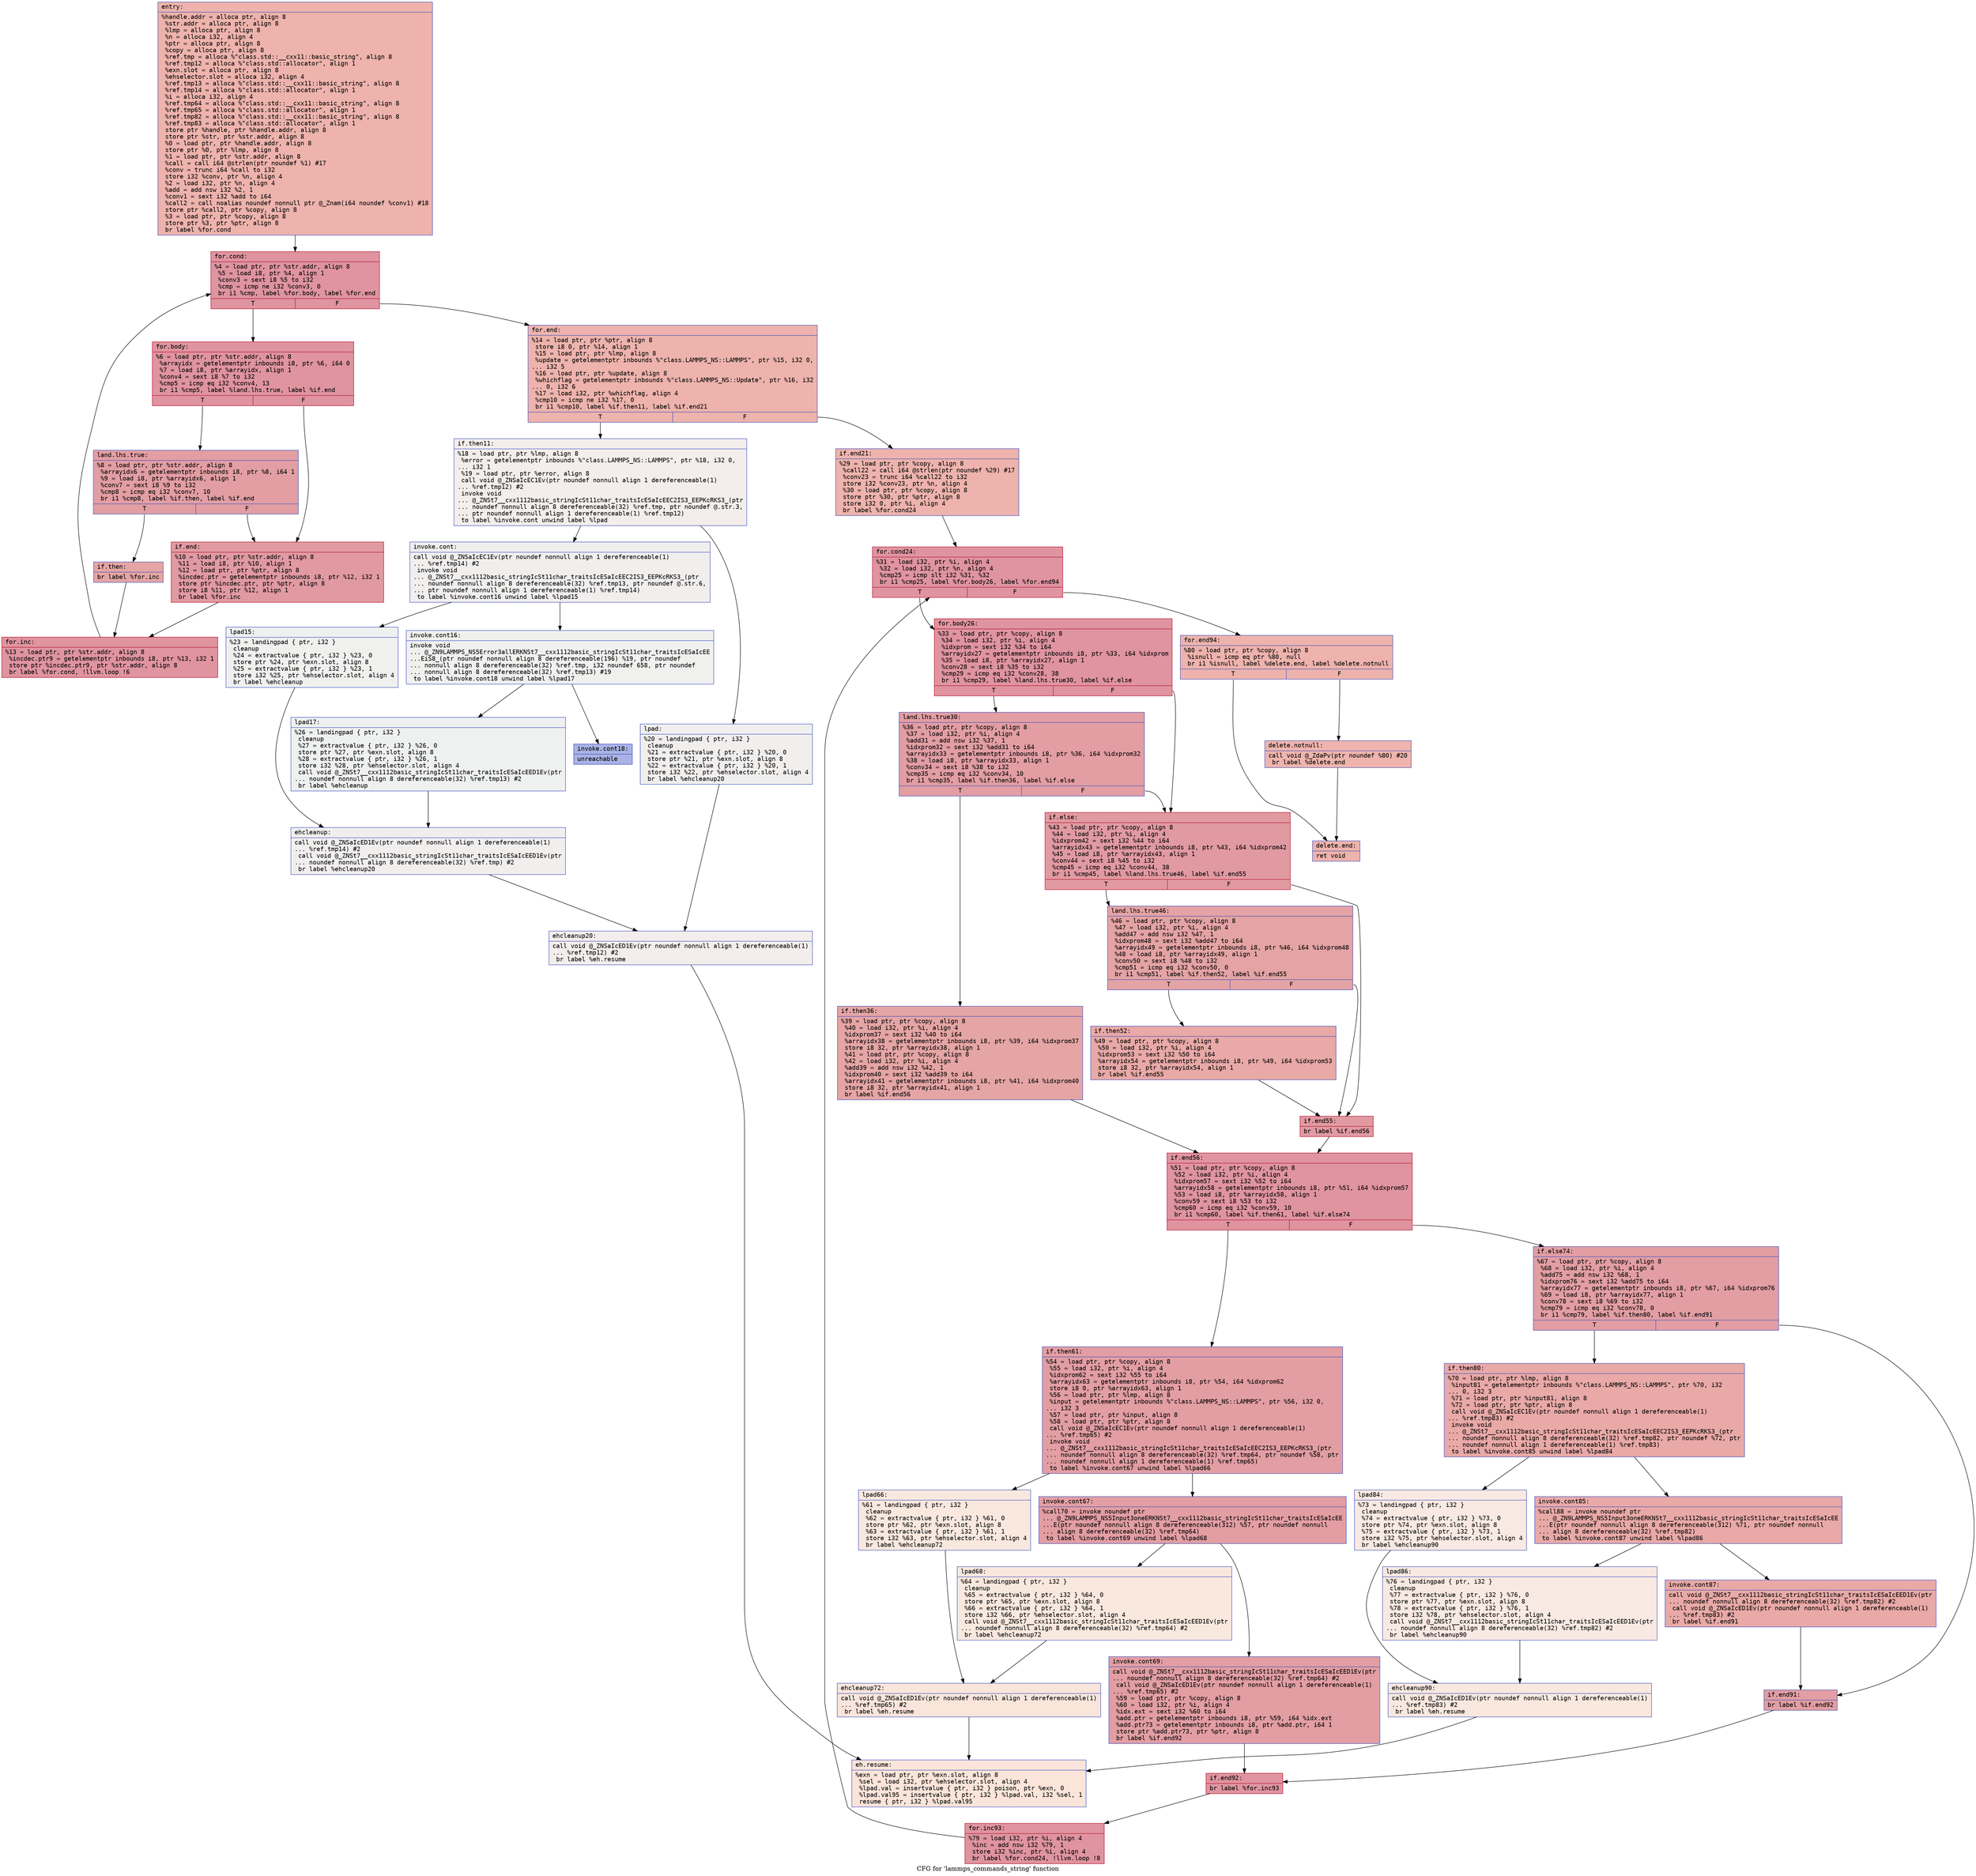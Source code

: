 digraph "CFG for 'lammps_commands_string' function" {
	label="CFG for 'lammps_commands_string' function";

	Node0x55bdf7dbb570 [shape=record,color="#3d50c3ff", style=filled, fillcolor="#d6524470" fontname="Courier",label="{entry:\l|  %handle.addr = alloca ptr, align 8\l  %str.addr = alloca ptr, align 8\l  %lmp = alloca ptr, align 8\l  %n = alloca i32, align 4\l  %ptr = alloca ptr, align 8\l  %copy = alloca ptr, align 8\l  %ref.tmp = alloca %\"class.std::__cxx11::basic_string\", align 8\l  %ref.tmp12 = alloca %\"class.std::allocator\", align 1\l  %exn.slot = alloca ptr, align 8\l  %ehselector.slot = alloca i32, align 4\l  %ref.tmp13 = alloca %\"class.std::__cxx11::basic_string\", align 8\l  %ref.tmp14 = alloca %\"class.std::allocator\", align 1\l  %i = alloca i32, align 4\l  %ref.tmp64 = alloca %\"class.std::__cxx11::basic_string\", align 8\l  %ref.tmp65 = alloca %\"class.std::allocator\", align 1\l  %ref.tmp82 = alloca %\"class.std::__cxx11::basic_string\", align 8\l  %ref.tmp83 = alloca %\"class.std::allocator\", align 1\l  store ptr %handle, ptr %handle.addr, align 8\l  store ptr %str, ptr %str.addr, align 8\l  %0 = load ptr, ptr %handle.addr, align 8\l  store ptr %0, ptr %lmp, align 8\l  %1 = load ptr, ptr %str.addr, align 8\l  %call = call i64 @strlen(ptr noundef %1) #17\l  %conv = trunc i64 %call to i32\l  store i32 %conv, ptr %n, align 4\l  %2 = load i32, ptr %n, align 4\l  %add = add nsw i32 %2, 1\l  %conv1 = sext i32 %add to i64\l  %call2 = call noalias noundef nonnull ptr @_Znam(i64 noundef %conv1) #18\l  store ptr %call2, ptr %copy, align 8\l  %3 = load ptr, ptr %copy, align 8\l  store ptr %3, ptr %ptr, align 8\l  br label %for.cond\l}"];
	Node0x55bdf7dbb570 -> Node0x55bdf7dbc0d0[tooltip="entry -> for.cond\nProbability 100.00%" ];
	Node0x55bdf7dbc0d0 [shape=record,color="#b70d28ff", style=filled, fillcolor="#b70d2870" fontname="Courier",label="{for.cond:\l|  %4 = load ptr, ptr %str.addr, align 8\l  %5 = load i8, ptr %4, align 1\l  %conv3 = sext i8 %5 to i32\l  %cmp = icmp ne i32 %conv3, 0\l  br i1 %cmp, label %for.body, label %for.end\l|{<s0>T|<s1>F}}"];
	Node0x55bdf7dbc0d0:s0 -> Node0x55bdf7dbd590[tooltip="for.cond -> for.body\nProbability 96.88%" ];
	Node0x55bdf7dbc0d0:s1 -> Node0x55bdf7dbd610[tooltip="for.cond -> for.end\nProbability 3.12%" ];
	Node0x55bdf7dbd590 [shape=record,color="#b70d28ff", style=filled, fillcolor="#b70d2870" fontname="Courier",label="{for.body:\l|  %6 = load ptr, ptr %str.addr, align 8\l  %arrayidx = getelementptr inbounds i8, ptr %6, i64 0\l  %7 = load i8, ptr %arrayidx, align 1\l  %conv4 = sext i8 %7 to i32\l  %cmp5 = icmp eq i32 %conv4, 13\l  br i1 %cmp5, label %land.lhs.true, label %if.end\l|{<s0>T|<s1>F}}"];
	Node0x55bdf7dbd590:s0 -> Node0x55bdf7dbdad0[tooltip="for.body -> land.lhs.true\nProbability 50.00%" ];
	Node0x55bdf7dbd590:s1 -> Node0x55bdf7dbdb50[tooltip="for.body -> if.end\nProbability 50.00%" ];
	Node0x55bdf7dbdad0 [shape=record,color="#3d50c3ff", style=filled, fillcolor="#be242e70" fontname="Courier",label="{land.lhs.true:\l|  %8 = load ptr, ptr %str.addr, align 8\l  %arrayidx6 = getelementptr inbounds i8, ptr %8, i64 1\l  %9 = load i8, ptr %arrayidx6, align 1\l  %conv7 = sext i8 %9 to i32\l  %cmp8 = icmp eq i32 %conv7, 10\l  br i1 %cmp8, label %if.then, label %if.end\l|{<s0>T|<s1>F}}"];
	Node0x55bdf7dbdad0:s0 -> Node0x55bdf7dbdfe0[tooltip="land.lhs.true -> if.then\nProbability 50.00%" ];
	Node0x55bdf7dbdad0:s1 -> Node0x55bdf7dbdb50[tooltip="land.lhs.true -> if.end\nProbability 50.00%" ];
	Node0x55bdf7dbdfe0 [shape=record,color="#3d50c3ff", style=filled, fillcolor="#c5333470" fontname="Courier",label="{if.then:\l|  br label %for.inc\l}"];
	Node0x55bdf7dbdfe0 -> Node0x55bdf7dbe100[tooltip="if.then -> for.inc\nProbability 100.00%" ];
	Node0x55bdf7dbdb50 [shape=record,color="#b70d28ff", style=filled, fillcolor="#bb1b2c70" fontname="Courier",label="{if.end:\l|  %10 = load ptr, ptr %str.addr, align 8\l  %11 = load i8, ptr %10, align 1\l  %12 = load ptr, ptr %ptr, align 8\l  %incdec.ptr = getelementptr inbounds i8, ptr %12, i32 1\l  store ptr %incdec.ptr, ptr %ptr, align 8\l  store i8 %11, ptr %12, align 1\l  br label %for.inc\l}"];
	Node0x55bdf7dbdb50 -> Node0x55bdf7dbe100[tooltip="if.end -> for.inc\nProbability 100.00%" ];
	Node0x55bdf7dbe100 [shape=record,color="#b70d28ff", style=filled, fillcolor="#b70d2870" fontname="Courier",label="{for.inc:\l|  %13 = load ptr, ptr %str.addr, align 8\l  %incdec.ptr9 = getelementptr inbounds i8, ptr %13, i32 1\l  store ptr %incdec.ptr9, ptr %str.addr, align 8\l  br label %for.cond, !llvm.loop !6\l}"];
	Node0x55bdf7dbe100 -> Node0x55bdf7dbc0d0[tooltip="for.inc -> for.cond\nProbability 100.00%" ];
	Node0x55bdf7dbd610 [shape=record,color="#3d50c3ff", style=filled, fillcolor="#d6524470" fontname="Courier",label="{for.end:\l|  %14 = load ptr, ptr %ptr, align 8\l  store i8 0, ptr %14, align 1\l  %15 = load ptr, ptr %lmp, align 8\l  %update = getelementptr inbounds %\"class.LAMMPS_NS::LAMMPS\", ptr %15, i32 0,\l... i32 5\l  %16 = load ptr, ptr %update, align 8\l  %whichflag = getelementptr inbounds %\"class.LAMMPS_NS::Update\", ptr %16, i32\l... 0, i32 6\l  %17 = load i32, ptr %whichflag, align 4\l  %cmp10 = icmp ne i32 %17, 0\l  br i1 %cmp10, label %if.then11, label %if.end21\l|{<s0>T|<s1>F}}"];
	Node0x55bdf7dbd610:s0 -> Node0x55bdf7dbeee0[tooltip="for.end -> if.then11\nProbability 0.00%" ];
	Node0x55bdf7dbd610:s1 -> Node0x55bdf7dbef60[tooltip="for.end -> if.end21\nProbability 100.00%" ];
	Node0x55bdf7dbeee0 [shape=record,color="#3d50c3ff", style=filled, fillcolor="#e5d8d170" fontname="Courier",label="{if.then11:\l|  %18 = load ptr, ptr %lmp, align 8\l  %error = getelementptr inbounds %\"class.LAMMPS_NS::LAMMPS\", ptr %18, i32 0,\l... i32 1\l  %19 = load ptr, ptr %error, align 8\l  call void @_ZNSaIcEC1Ev(ptr noundef nonnull align 1 dereferenceable(1)\l... %ref.tmp12) #2\l  invoke void\l... @_ZNSt7__cxx1112basic_stringIcSt11char_traitsIcESaIcEEC2IS3_EEPKcRKS3_(ptr\l... noundef nonnull align 8 dereferenceable(32) %ref.tmp, ptr noundef @.str.3,\l... ptr noundef nonnull align 1 dereferenceable(1) %ref.tmp12)\l          to label %invoke.cont unwind label %lpad\l}"];
	Node0x55bdf7dbeee0 -> Node0x55bdf7dbf3f0[tooltip="if.then11 -> invoke.cont\nProbability 50.00%" ];
	Node0x55bdf7dbeee0 -> Node0x55bdf7dbcec0[tooltip="if.then11 -> lpad\nProbability 50.00%" ];
	Node0x55bdf7dbf3f0 [shape=record,color="#3d50c3ff", style=filled, fillcolor="#e0dbd870" fontname="Courier",label="{invoke.cont:\l|  call void @_ZNSaIcEC1Ev(ptr noundef nonnull align 1 dereferenceable(1)\l... %ref.tmp14) #2\l  invoke void\l... @_ZNSt7__cxx1112basic_stringIcSt11char_traitsIcESaIcEEC2IS3_EEPKcRKS3_(ptr\l... noundef nonnull align 8 dereferenceable(32) %ref.tmp13, ptr noundef @.str.6,\l... ptr noundef nonnull align 1 dereferenceable(1) %ref.tmp14)\l          to label %invoke.cont16 unwind label %lpad15\l}"];
	Node0x55bdf7dbf3f0 -> Node0x55bdf7dbfa90[tooltip="invoke.cont -> invoke.cont16\nProbability 50.00%" ];
	Node0x55bdf7dbf3f0 -> Node0x55bdf7dbfae0[tooltip="invoke.cont -> lpad15\nProbability 50.00%" ];
	Node0x55bdf7dbfa90 [shape=record,color="#3d50c3ff", style=filled, fillcolor="#dedcdb70" fontname="Courier",label="{invoke.cont16:\l|  invoke void\l... @_ZN9LAMMPS_NS5Error3allERKNSt7__cxx1112basic_stringIcSt11char_traitsIcESaIcEE\l...EiS8_(ptr noundef nonnull align 8 dereferenceable(196) %19, ptr noundef\l... nonnull align 8 dereferenceable(32) %ref.tmp, i32 noundef 658, ptr noundef\l... nonnull align 8 dereferenceable(32) %ref.tmp13) #19\l          to label %invoke.cont18 unwind label %lpad17\l}"];
	Node0x55bdf7dbfa90 -> Node0x55bdf7dbd190[tooltip="invoke.cont16 -> invoke.cont18\nProbability 0.00%" ];
	Node0x55bdf7dbfa90 -> Node0x55bdf7dbfe00[tooltip="invoke.cont16 -> lpad17\nProbability 100.00%" ];
	Node0x55bdf7dbd190 [shape=record,color="#3d50c3ff", style=filled, fillcolor="#3d50c370" fontname="Courier",label="{invoke.cont18:\l|  unreachable\l}"];
	Node0x55bdf7dbcec0 [shape=record,color="#3d50c3ff", style=filled, fillcolor="#e0dbd870" fontname="Courier",label="{lpad:\l|  %20 = landingpad \{ ptr, i32 \}\l          cleanup\l  %21 = extractvalue \{ ptr, i32 \} %20, 0\l  store ptr %21, ptr %exn.slot, align 8\l  %22 = extractvalue \{ ptr, i32 \} %20, 1\l  store i32 %22, ptr %ehselector.slot, align 4\l  br label %ehcleanup20\l}"];
	Node0x55bdf7dbcec0 -> Node0x55bdf7dc03c0[tooltip="lpad -> ehcleanup20\nProbability 100.00%" ];
	Node0x55bdf7dbfae0 [shape=record,color="#3d50c3ff", style=filled, fillcolor="#dedcdb70" fontname="Courier",label="{lpad15:\l|  %23 = landingpad \{ ptr, i32 \}\l          cleanup\l  %24 = extractvalue \{ ptr, i32 \} %23, 0\l  store ptr %24, ptr %exn.slot, align 8\l  %25 = extractvalue \{ ptr, i32 \} %23, 1\l  store i32 %25, ptr %ehselector.slot, align 4\l  br label %ehcleanup\l}"];
	Node0x55bdf7dbfae0 -> Node0x55bdf7dc0710[tooltip="lpad15 -> ehcleanup\nProbability 100.00%" ];
	Node0x55bdf7dbfe00 [shape=record,color="#3d50c3ff", style=filled, fillcolor="#dbdcde70" fontname="Courier",label="{lpad17:\l|  %26 = landingpad \{ ptr, i32 \}\l          cleanup\l  %27 = extractvalue \{ ptr, i32 \} %26, 0\l  store ptr %27, ptr %exn.slot, align 8\l  %28 = extractvalue \{ ptr, i32 \} %26, 1\l  store i32 %28, ptr %ehselector.slot, align 4\l  call void @_ZNSt7__cxx1112basic_stringIcSt11char_traitsIcESaIcEED1Ev(ptr\l... noundef nonnull align 8 dereferenceable(32) %ref.tmp13) #2\l  br label %ehcleanup\l}"];
	Node0x55bdf7dbfe00 -> Node0x55bdf7dc0710[tooltip="lpad17 -> ehcleanup\nProbability 100.00%" ];
	Node0x55bdf7dc0710 [shape=record,color="#3d50c3ff", style=filled, fillcolor="#e0dbd870" fontname="Courier",label="{ehcleanup:\l|  call void @_ZNSaIcED1Ev(ptr noundef nonnull align 1 dereferenceable(1)\l... %ref.tmp14) #2\l  call void @_ZNSt7__cxx1112basic_stringIcSt11char_traitsIcESaIcEED1Ev(ptr\l... noundef nonnull align 8 dereferenceable(32) %ref.tmp) #2\l  br label %ehcleanup20\l}"];
	Node0x55bdf7dc0710 -> Node0x55bdf7dc03c0[tooltip="ehcleanup -> ehcleanup20\nProbability 100.00%" ];
	Node0x55bdf7dc03c0 [shape=record,color="#3d50c3ff", style=filled, fillcolor="#e5d8d170" fontname="Courier",label="{ehcleanup20:\l|  call void @_ZNSaIcED1Ev(ptr noundef nonnull align 1 dereferenceable(1)\l... %ref.tmp12) #2\l  br label %eh.resume\l}"];
	Node0x55bdf7dc03c0 -> Node0x55bdf7dc0fc0[tooltip="ehcleanup20 -> eh.resume\nProbability 100.00%" ];
	Node0x55bdf7dbef60 [shape=record,color="#3d50c3ff", style=filled, fillcolor="#d6524470" fontname="Courier",label="{if.end21:\l|  %29 = load ptr, ptr %copy, align 8\l  %call22 = call i64 @strlen(ptr noundef %29) #17\l  %conv23 = trunc i64 %call22 to i32\l  store i32 %conv23, ptr %n, align 4\l  %30 = load ptr, ptr %copy, align 8\l  store ptr %30, ptr %ptr, align 8\l  store i32 0, ptr %i, align 4\l  br label %for.cond24\l}"];
	Node0x55bdf7dbef60 -> Node0x55bdf7dc1500[tooltip="if.end21 -> for.cond24\nProbability 100.00%" ];
	Node0x55bdf7dc1500 [shape=record,color="#b70d28ff", style=filled, fillcolor="#b70d2870" fontname="Courier",label="{for.cond24:\l|  %31 = load i32, ptr %i, align 4\l  %32 = load i32, ptr %n, align 4\l  %cmp25 = icmp slt i32 %31, %32\l  br i1 %cmp25, label %for.body26, label %for.end94\l|{<s0>T|<s1>F}}"];
	Node0x55bdf7dc1500:s0 -> Node0x55bdf7dc17a0[tooltip="for.cond24 -> for.body26\nProbability 96.88%" ];
	Node0x55bdf7dc1500:s1 -> Node0x55bdf7dc1820[tooltip="for.cond24 -> for.end94\nProbability 3.12%" ];
	Node0x55bdf7dc17a0 [shape=record,color="#b70d28ff", style=filled, fillcolor="#b70d2870" fontname="Courier",label="{for.body26:\l|  %33 = load ptr, ptr %copy, align 8\l  %34 = load i32, ptr %i, align 4\l  %idxprom = sext i32 %34 to i64\l  %arrayidx27 = getelementptr inbounds i8, ptr %33, i64 %idxprom\l  %35 = load i8, ptr %arrayidx27, align 1\l  %conv28 = sext i8 %35 to i32\l  %cmp29 = icmp eq i32 %conv28, 38\l  br i1 %cmp29, label %land.lhs.true30, label %if.else\l|{<s0>T|<s1>F}}"];
	Node0x55bdf7dc17a0:s0 -> Node0x55bdf7dc1da0[tooltip="for.body26 -> land.lhs.true30\nProbability 50.00%" ];
	Node0x55bdf7dc17a0:s1 -> Node0x55bdf7dc1e20[tooltip="for.body26 -> if.else\nProbability 50.00%" ];
	Node0x55bdf7dc1da0 [shape=record,color="#3d50c3ff", style=filled, fillcolor="#be242e70" fontname="Courier",label="{land.lhs.true30:\l|  %36 = load ptr, ptr %copy, align 8\l  %37 = load i32, ptr %i, align 4\l  %add31 = add nsw i32 %37, 1\l  %idxprom32 = sext i32 %add31 to i64\l  %arrayidx33 = getelementptr inbounds i8, ptr %36, i64 %idxprom32\l  %38 = load i8, ptr %arrayidx33, align 1\l  %conv34 = sext i8 %38 to i32\l  %cmp35 = icmp eq i32 %conv34, 10\l  br i1 %cmp35, label %if.then36, label %if.else\l|{<s0>T|<s1>F}}"];
	Node0x55bdf7dc1da0:s0 -> Node0x55bdf7dc2420[tooltip="land.lhs.true30 -> if.then36\nProbability 50.00%" ];
	Node0x55bdf7dc1da0:s1 -> Node0x55bdf7dc1e20[tooltip="land.lhs.true30 -> if.else\nProbability 50.00%" ];
	Node0x55bdf7dc2420 [shape=record,color="#3d50c3ff", style=filled, fillcolor="#c5333470" fontname="Courier",label="{if.then36:\l|  %39 = load ptr, ptr %copy, align 8\l  %40 = load i32, ptr %i, align 4\l  %idxprom37 = sext i32 %40 to i64\l  %arrayidx38 = getelementptr inbounds i8, ptr %39, i64 %idxprom37\l  store i8 32, ptr %arrayidx38, align 1\l  %41 = load ptr, ptr %copy, align 8\l  %42 = load i32, ptr %i, align 4\l  %add39 = add nsw i32 %42, 1\l  %idxprom40 = sext i32 %add39 to i64\l  %arrayidx41 = getelementptr inbounds i8, ptr %41, i64 %idxprom40\l  store i8 32, ptr %arrayidx41, align 1\l  br label %if.end56\l}"];
	Node0x55bdf7dc2420 -> Node0x55bdf7d90820[tooltip="if.then36 -> if.end56\nProbability 100.00%" ];
	Node0x55bdf7dc1e20 [shape=record,color="#b70d28ff", style=filled, fillcolor="#bb1b2c70" fontname="Courier",label="{if.else:\l|  %43 = load ptr, ptr %copy, align 8\l  %44 = load i32, ptr %i, align 4\l  %idxprom42 = sext i32 %44 to i64\l  %arrayidx43 = getelementptr inbounds i8, ptr %43, i64 %idxprom42\l  %45 = load i8, ptr %arrayidx43, align 1\l  %conv44 = sext i8 %45 to i32\l  %cmp45 = icmp eq i32 %conv44, 38\l  br i1 %cmp45, label %land.lhs.true46, label %if.end55\l|{<s0>T|<s1>F}}"];
	Node0x55bdf7dc1e20:s0 -> Node0x55bdf7d90d40[tooltip="if.else -> land.lhs.true46\nProbability 50.00%" ];
	Node0x55bdf7dc1e20:s1 -> Node0x55bdf7d90dc0[tooltip="if.else -> if.end55\nProbability 50.00%" ];
	Node0x55bdf7d90d40 [shape=record,color="#3d50c3ff", style=filled, fillcolor="#c32e3170" fontname="Courier",label="{land.lhs.true46:\l|  %46 = load ptr, ptr %copy, align 8\l  %47 = load i32, ptr %i, align 4\l  %add47 = add nsw i32 %47, 1\l  %idxprom48 = sext i32 %add47 to i64\l  %arrayidx49 = getelementptr inbounds i8, ptr %46, i64 %idxprom48\l  %48 = load i8, ptr %arrayidx49, align 1\l  %conv50 = sext i8 %48 to i32\l  %cmp51 = icmp eq i32 %conv50, 0\l  br i1 %cmp51, label %if.then52, label %if.end55\l|{<s0>T|<s1>F}}"];
	Node0x55bdf7d90d40:s0 -> Node0x55bdf7d91c40[tooltip="land.lhs.true46 -> if.then52\nProbability 37.50%" ];
	Node0x55bdf7d90d40:s1 -> Node0x55bdf7d90dc0[tooltip="land.lhs.true46 -> if.end55\nProbability 62.50%" ];
	Node0x55bdf7d91c40 [shape=record,color="#3d50c3ff", style=filled, fillcolor="#ca3b3770" fontname="Courier",label="{if.then52:\l|  %49 = load ptr, ptr %copy, align 8\l  %50 = load i32, ptr %i, align 4\l  %idxprom53 = sext i32 %50 to i64\l  %arrayidx54 = getelementptr inbounds i8, ptr %49, i64 %idxprom53\l  store i8 32, ptr %arrayidx54, align 1\l  br label %if.end55\l}"];
	Node0x55bdf7d91c40 -> Node0x55bdf7d90dc0[tooltip="if.then52 -> if.end55\nProbability 100.00%" ];
	Node0x55bdf7d90dc0 [shape=record,color="#b70d28ff", style=filled, fillcolor="#bb1b2c70" fontname="Courier",label="{if.end55:\l|  br label %if.end56\l}"];
	Node0x55bdf7d90dc0 -> Node0x55bdf7d90820[tooltip="if.end55 -> if.end56\nProbability 100.00%" ];
	Node0x55bdf7d90820 [shape=record,color="#b70d28ff", style=filled, fillcolor="#b70d2870" fontname="Courier",label="{if.end56:\l|  %51 = load ptr, ptr %copy, align 8\l  %52 = load i32, ptr %i, align 4\l  %idxprom57 = sext i32 %52 to i64\l  %arrayidx58 = getelementptr inbounds i8, ptr %51, i64 %idxprom57\l  %53 = load i8, ptr %arrayidx58, align 1\l  %conv59 = sext i8 %53 to i32\l  %cmp60 = icmp eq i32 %conv59, 10\l  br i1 %cmp60, label %if.then61, label %if.else74\l|{<s0>T|<s1>F}}"];
	Node0x55bdf7d90820:s0 -> Node0x55bdf7dbf630[tooltip="if.end56 -> if.then61\nProbability 50.00%" ];
	Node0x55bdf7d90820:s1 -> Node0x55bdf7dbf6b0[tooltip="if.end56 -> if.else74\nProbability 50.00%" ];
	Node0x55bdf7dbf630 [shape=record,color="#3d50c3ff", style=filled, fillcolor="#be242e70" fontname="Courier",label="{if.then61:\l|  %54 = load ptr, ptr %copy, align 8\l  %55 = load i32, ptr %i, align 4\l  %idxprom62 = sext i32 %55 to i64\l  %arrayidx63 = getelementptr inbounds i8, ptr %54, i64 %idxprom62\l  store i8 0, ptr %arrayidx63, align 1\l  %56 = load ptr, ptr %lmp, align 8\l  %input = getelementptr inbounds %\"class.LAMMPS_NS::LAMMPS\", ptr %56, i32 0,\l... i32 3\l  %57 = load ptr, ptr %input, align 8\l  %58 = load ptr, ptr %ptr, align 8\l  call void @_ZNSaIcEC1Ev(ptr noundef nonnull align 1 dereferenceable(1)\l... %ref.tmp65) #2\l  invoke void\l... @_ZNSt7__cxx1112basic_stringIcSt11char_traitsIcESaIcEEC2IS3_EEPKcRKS3_(ptr\l... noundef nonnull align 8 dereferenceable(32) %ref.tmp64, ptr noundef %58, ptr\l... noundef nonnull align 1 dereferenceable(1) %ref.tmp65)\l          to label %invoke.cont67 unwind label %lpad66\l}"];
	Node0x55bdf7dbf630 -> Node0x55bdf7d93470[tooltip="if.then61 -> invoke.cont67\nProbability 100.00%" ];
	Node0x55bdf7dbf630 -> Node0x55bdf7d934f0[tooltip="if.then61 -> lpad66\nProbability 0.00%" ];
	Node0x55bdf7d93470 [shape=record,color="#3d50c3ff", style=filled, fillcolor="#be242e70" fontname="Courier",label="{invoke.cont67:\l|  %call70 = invoke noundef ptr\l... @_ZN9LAMMPS_NS5Input3oneERKNSt7__cxx1112basic_stringIcSt11char_traitsIcESaIcEE\l...E(ptr noundef nonnull align 8 dereferenceable(312) %57, ptr noundef nonnull\l... align 8 dereferenceable(32) %ref.tmp64)\l          to label %invoke.cont69 unwind label %lpad68\l}"];
	Node0x55bdf7d93470 -> Node0x55bdf7d93420[tooltip="invoke.cont67 -> invoke.cont69\nProbability 100.00%" ];
	Node0x55bdf7d93470 -> Node0x55bdf7d93780[tooltip="invoke.cont67 -> lpad68\nProbability 0.00%" ];
	Node0x55bdf7d93420 [shape=record,color="#3d50c3ff", style=filled, fillcolor="#be242e70" fontname="Courier",label="{invoke.cont69:\l|  call void @_ZNSt7__cxx1112basic_stringIcSt11char_traitsIcESaIcEED1Ev(ptr\l... noundef nonnull align 8 dereferenceable(32) %ref.tmp64) #2\l  call void @_ZNSaIcED1Ev(ptr noundef nonnull align 1 dereferenceable(1)\l... %ref.tmp65) #2\l  %59 = load ptr, ptr %copy, align 8\l  %60 = load i32, ptr %i, align 4\l  %idx.ext = sext i32 %60 to i64\l  %add.ptr = getelementptr inbounds i8, ptr %59, i64 %idx.ext\l  %add.ptr73 = getelementptr inbounds i8, ptr %add.ptr, i64 1\l  store ptr %add.ptr73, ptr %ptr, align 8\l  br label %if.end92\l}"];
	Node0x55bdf7d93420 -> Node0x55bdf7d93fc0[tooltip="invoke.cont69 -> if.end92\nProbability 100.00%" ];
	Node0x55bdf7d934f0 [shape=record,color="#3d50c3ff", style=filled, fillcolor="#f2cab570" fontname="Courier",label="{lpad66:\l|  %61 = landingpad \{ ptr, i32 \}\l          cleanup\l  %62 = extractvalue \{ ptr, i32 \} %61, 0\l  store ptr %62, ptr %exn.slot, align 8\l  %63 = extractvalue \{ ptr, i32 \} %61, 1\l  store i32 %63, ptr %ehselector.slot, align 4\l  br label %ehcleanup72\l}"];
	Node0x55bdf7d934f0 -> Node0x55bdf7dca780[tooltip="lpad66 -> ehcleanup72\nProbability 100.00%" ];
	Node0x55bdf7d93780 [shape=record,color="#3d50c3ff", style=filled, fillcolor="#f2cab570" fontname="Courier",label="{lpad68:\l|  %64 = landingpad \{ ptr, i32 \}\l          cleanup\l  %65 = extractvalue \{ ptr, i32 \} %64, 0\l  store ptr %65, ptr %exn.slot, align 8\l  %66 = extractvalue \{ ptr, i32 \} %64, 1\l  store i32 %66, ptr %ehselector.slot, align 4\l  call void @_ZNSt7__cxx1112basic_stringIcSt11char_traitsIcESaIcEED1Ev(ptr\l... noundef nonnull align 8 dereferenceable(32) %ref.tmp64) #2\l  br label %ehcleanup72\l}"];
	Node0x55bdf7d93780 -> Node0x55bdf7dca780[tooltip="lpad68 -> ehcleanup72\nProbability 100.00%" ];
	Node0x55bdf7dca780 [shape=record,color="#3d50c3ff", style=filled, fillcolor="#f4c5ad70" fontname="Courier",label="{ehcleanup72:\l|  call void @_ZNSaIcED1Ev(ptr noundef nonnull align 1 dereferenceable(1)\l... %ref.tmp65) #2\l  br label %eh.resume\l}"];
	Node0x55bdf7dca780 -> Node0x55bdf7dc0fc0[tooltip="ehcleanup72 -> eh.resume\nProbability 100.00%" ];
	Node0x55bdf7dbf6b0 [shape=record,color="#3d50c3ff", style=filled, fillcolor="#be242e70" fontname="Courier",label="{if.else74:\l|  %67 = load ptr, ptr %copy, align 8\l  %68 = load i32, ptr %i, align 4\l  %add75 = add nsw i32 %68, 1\l  %idxprom76 = sext i32 %add75 to i64\l  %arrayidx77 = getelementptr inbounds i8, ptr %67, i64 %idxprom76\l  %69 = load i8, ptr %arrayidx77, align 1\l  %conv78 = sext i8 %69 to i32\l  %cmp79 = icmp eq i32 %conv78, 0\l  br i1 %cmp79, label %if.then80, label %if.end91\l|{<s0>T|<s1>F}}"];
	Node0x55bdf7dbf6b0:s0 -> Node0x55bdf7dcb2b0[tooltip="if.else74 -> if.then80\nProbability 37.50%" ];
	Node0x55bdf7dbf6b0:s1 -> Node0x55bdf7dcb330[tooltip="if.else74 -> if.end91\nProbability 62.50%" ];
	Node0x55bdf7dcb2b0 [shape=record,color="#3d50c3ff", style=filled, fillcolor="#ca3b3770" fontname="Courier",label="{if.then80:\l|  %70 = load ptr, ptr %lmp, align 8\l  %input81 = getelementptr inbounds %\"class.LAMMPS_NS::LAMMPS\", ptr %70, i32\l... 0, i32 3\l  %71 = load ptr, ptr %input81, align 8\l  %72 = load ptr, ptr %ptr, align 8\l  call void @_ZNSaIcEC1Ev(ptr noundef nonnull align 1 dereferenceable(1)\l... %ref.tmp83) #2\l  invoke void\l... @_ZNSt7__cxx1112basic_stringIcSt11char_traitsIcESaIcEEC2IS3_EEPKcRKS3_(ptr\l... noundef nonnull align 8 dereferenceable(32) %ref.tmp82, ptr noundef %72, ptr\l... noundef nonnull align 1 dereferenceable(1) %ref.tmp83)\l          to label %invoke.cont85 unwind label %lpad84\l}"];
	Node0x55bdf7dcb2b0 -> Node0x55bdf7dcb840[tooltip="if.then80 -> invoke.cont85\nProbability 100.00%" ];
	Node0x55bdf7dcb2b0 -> Node0x55bdf7dcb8c0[tooltip="if.then80 -> lpad84\nProbability 0.00%" ];
	Node0x55bdf7dcb840 [shape=record,color="#3d50c3ff", style=filled, fillcolor="#ca3b3770" fontname="Courier",label="{invoke.cont85:\l|  %call88 = invoke noundef ptr\l... @_ZN9LAMMPS_NS5Input3oneERKNSt7__cxx1112basic_stringIcSt11char_traitsIcESaIcEE\l...E(ptr noundef nonnull align 8 dereferenceable(312) %71, ptr noundef nonnull\l... align 8 dereferenceable(32) %ref.tmp82)\l          to label %invoke.cont87 unwind label %lpad86\l}"];
	Node0x55bdf7dcb840 -> Node0x55bdf7dcb7f0[tooltip="invoke.cont85 -> invoke.cont87\nProbability 100.00%" ];
	Node0x55bdf7dcb840 -> Node0x55bdf7dcbb50[tooltip="invoke.cont85 -> lpad86\nProbability 0.00%" ];
	Node0x55bdf7dcb7f0 [shape=record,color="#3d50c3ff", style=filled, fillcolor="#ca3b3770" fontname="Courier",label="{invoke.cont87:\l|  call void @_ZNSt7__cxx1112basic_stringIcSt11char_traitsIcESaIcEED1Ev(ptr\l... noundef nonnull align 8 dereferenceable(32) %ref.tmp82) #2\l  call void @_ZNSaIcED1Ev(ptr noundef nonnull align 1 dereferenceable(1)\l... %ref.tmp83) #2\l  br label %if.end91\l}"];
	Node0x55bdf7dcb7f0 -> Node0x55bdf7dcb330[tooltip="invoke.cont87 -> if.end91\nProbability 100.00%" ];
	Node0x55bdf7dcb8c0 [shape=record,color="#3d50c3ff", style=filled, fillcolor="#efcebd70" fontname="Courier",label="{lpad84:\l|  %73 = landingpad \{ ptr, i32 \}\l          cleanup\l  %74 = extractvalue \{ ptr, i32 \} %73, 0\l  store ptr %74, ptr %exn.slot, align 8\l  %75 = extractvalue \{ ptr, i32 \} %73, 1\l  store i32 %75, ptr %ehselector.slot, align 4\l  br label %ehcleanup90\l}"];
	Node0x55bdf7dcb8c0 -> Node0x55bdf7dcc2f0[tooltip="lpad84 -> ehcleanup90\nProbability 100.00%" ];
	Node0x55bdf7dcbb50 [shape=record,color="#3d50c3ff", style=filled, fillcolor="#efcebd70" fontname="Courier",label="{lpad86:\l|  %76 = landingpad \{ ptr, i32 \}\l          cleanup\l  %77 = extractvalue \{ ptr, i32 \} %76, 0\l  store ptr %77, ptr %exn.slot, align 8\l  %78 = extractvalue \{ ptr, i32 \} %76, 1\l  store i32 %78, ptr %ehselector.slot, align 4\l  call void @_ZNSt7__cxx1112basic_stringIcSt11char_traitsIcESaIcEED1Ev(ptr\l... noundef nonnull align 8 dereferenceable(32) %ref.tmp82) #2\l  br label %ehcleanup90\l}"];
	Node0x55bdf7dcbb50 -> Node0x55bdf7dcc2f0[tooltip="lpad86 -> ehcleanup90\nProbability 100.00%" ];
	Node0x55bdf7dcc2f0 [shape=record,color="#3d50c3ff", style=filled, fillcolor="#f2cab570" fontname="Courier",label="{ehcleanup90:\l|  call void @_ZNSaIcED1Ev(ptr noundef nonnull align 1 dereferenceable(1)\l... %ref.tmp83) #2\l  br label %eh.resume\l}"];
	Node0x55bdf7dcc2f0 -> Node0x55bdf7dc0fc0[tooltip="ehcleanup90 -> eh.resume\nProbability 100.00%" ];
	Node0x55bdf7dcb330 [shape=record,color="#3d50c3ff", style=filled, fillcolor="#be242e70" fontname="Courier",label="{if.end91:\l|  br label %if.end92\l}"];
	Node0x55bdf7dcb330 -> Node0x55bdf7d93fc0[tooltip="if.end91 -> if.end92\nProbability 100.00%" ];
	Node0x55bdf7d93fc0 [shape=record,color="#b70d28ff", style=filled, fillcolor="#b70d2870" fontname="Courier",label="{if.end92:\l|  br label %for.inc93\l}"];
	Node0x55bdf7d93fc0 -> Node0x55bdf7dcc9f0[tooltip="if.end92 -> for.inc93\nProbability 100.00%" ];
	Node0x55bdf7dcc9f0 [shape=record,color="#b70d28ff", style=filled, fillcolor="#b70d2870" fontname="Courier",label="{for.inc93:\l|  %79 = load i32, ptr %i, align 4\l  %inc = add nsw i32 %79, 1\l  store i32 %inc, ptr %i, align 4\l  br label %for.cond24, !llvm.loop !8\l}"];
	Node0x55bdf7dcc9f0 -> Node0x55bdf7dc1500[tooltip="for.inc93 -> for.cond24\nProbability 100.00%" ];
	Node0x55bdf7dc1820 [shape=record,color="#3d50c3ff", style=filled, fillcolor="#d6524470" fontname="Courier",label="{for.end94:\l|  %80 = load ptr, ptr %copy, align 8\l  %isnull = icmp eq ptr %80, null\l  br i1 %isnull, label %delete.end, label %delete.notnull\l|{<s0>T|<s1>F}}"];
	Node0x55bdf7dc1820:s0 -> Node0x55bdf7dccf10[tooltip="for.end94 -> delete.end\nProbability 37.50%" ];
	Node0x55bdf7dc1820:s1 -> Node0x55bdf7dccf90[tooltip="for.end94 -> delete.notnull\nProbability 62.50%" ];
	Node0x55bdf7dccf90 [shape=record,color="#3d50c3ff", style=filled, fillcolor="#d8564670" fontname="Courier",label="{delete.notnull:\l|  call void @_ZdaPv(ptr noundef %80) #20\l  br label %delete.end\l}"];
	Node0x55bdf7dccf90 -> Node0x55bdf7dccf10[tooltip="delete.notnull -> delete.end\nProbability 100.00%" ];
	Node0x55bdf7dccf10 [shape=record,color="#3d50c3ff", style=filled, fillcolor="#d6524470" fontname="Courier",label="{delete.end:\l|  ret void\l}"];
	Node0x55bdf7dc0fc0 [shape=record,color="#3d50c3ff", style=filled, fillcolor="#f5c1a970" fontname="Courier",label="{eh.resume:\l|  %exn = load ptr, ptr %exn.slot, align 8\l  %sel = load i32, ptr %ehselector.slot, align 4\l  %lpad.val = insertvalue \{ ptr, i32 \} poison, ptr %exn, 0\l  %lpad.val95 = insertvalue \{ ptr, i32 \} %lpad.val, i32 %sel, 1\l  resume \{ ptr, i32 \} %lpad.val95\l}"];
}
